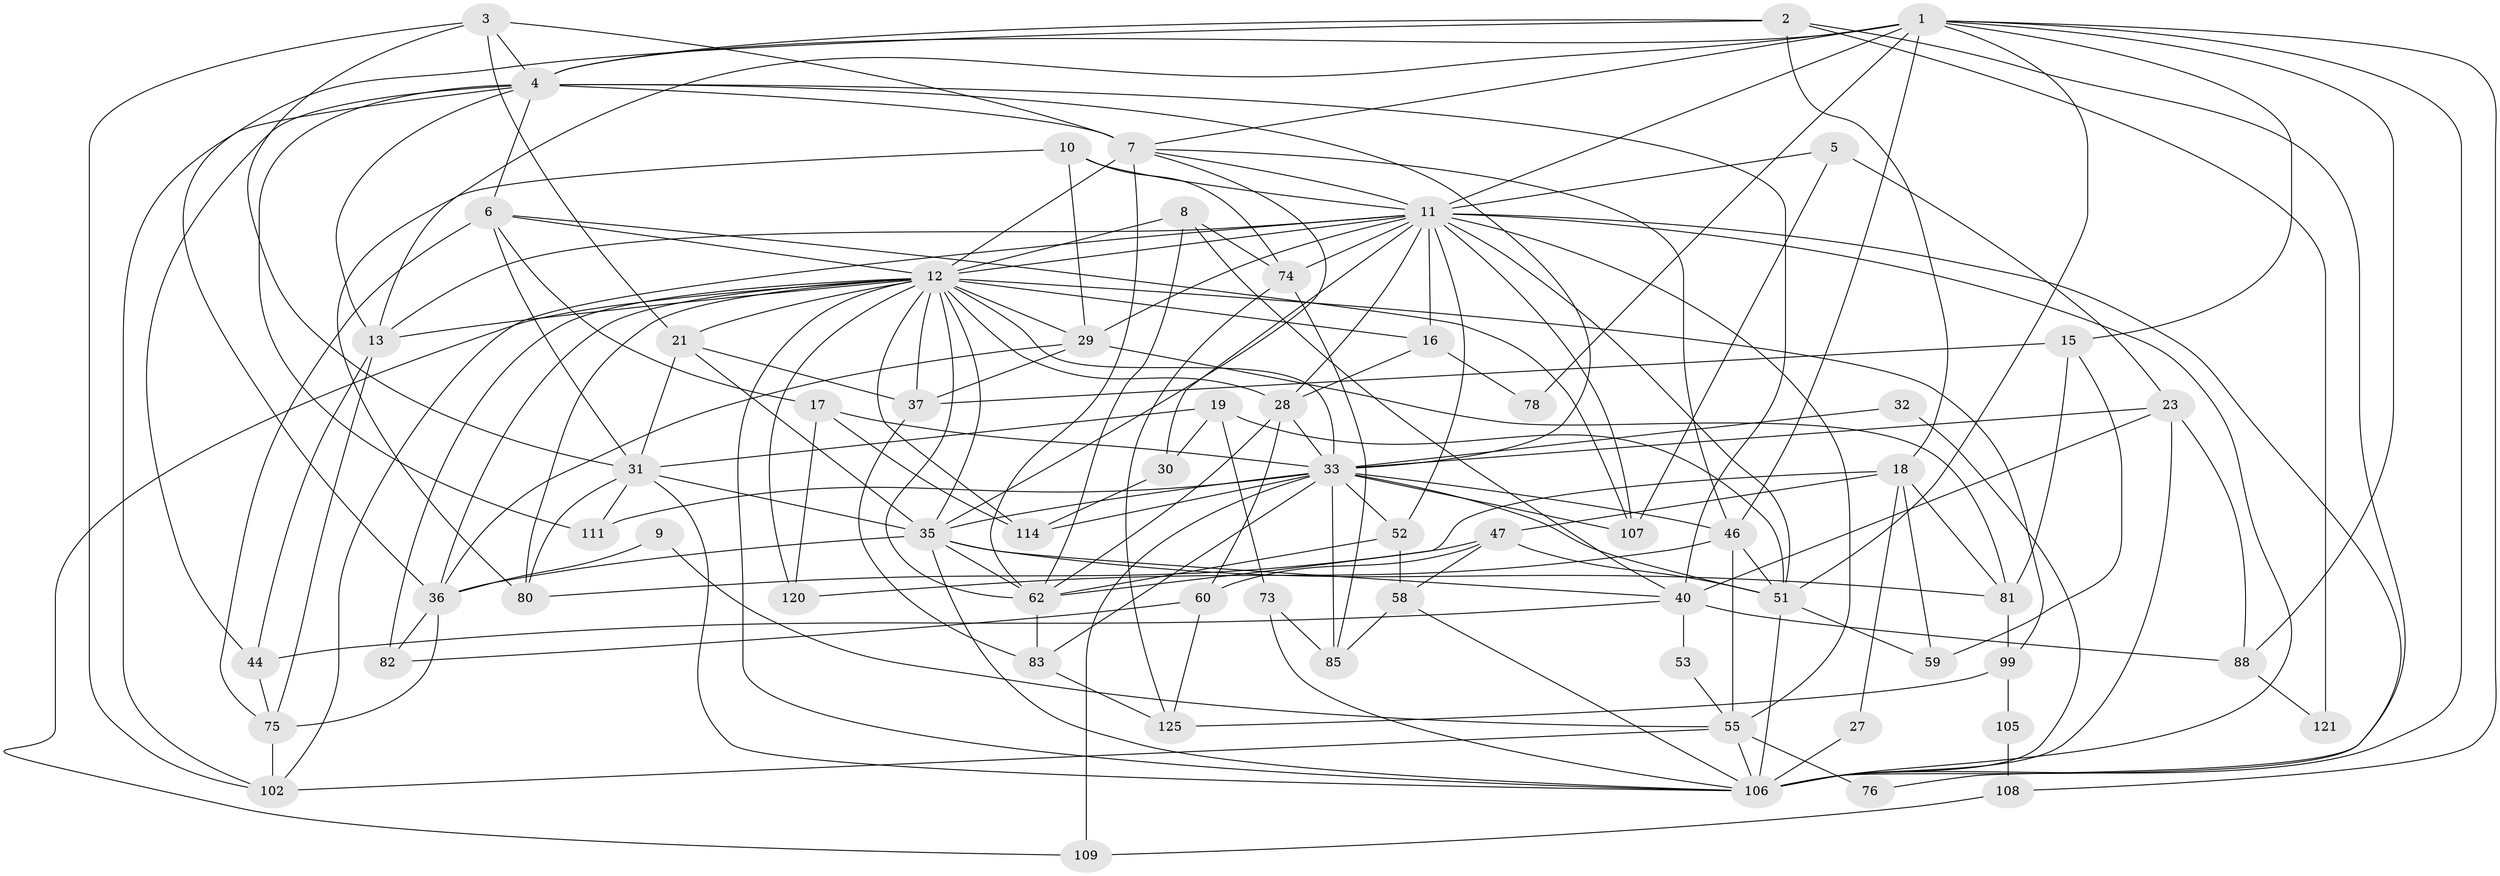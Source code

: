 // original degree distribution, {5: 0.13740458015267176, 4: 0.31297709923664124, 3: 0.2900763358778626, 6: 0.061068702290076333, 2: 0.12213740458015267, 8: 0.030534351145038167, 9: 0.007633587786259542, 7: 0.03816793893129771}
// Generated by graph-tools (version 1.1) at 2025/14/03/09/25 04:14:55]
// undirected, 65 vertices, 177 edges
graph export_dot {
graph [start="1"]
  node [color=gray90,style=filled];
  1 [super="+93+123"];
  2;
  3 [super="+65"];
  4 [super="+38+22"];
  5;
  6 [super="+115"];
  7 [super="+69+41"];
  8 [super="+89+14"];
  9;
  10 [super="+49"];
  11 [super="+26+24"];
  12 [super="+66+50+79+34"];
  13 [super="+25"];
  15;
  16;
  17;
  18 [super="+116"];
  19 [super="+20"];
  21 [super="+129"];
  23 [super="+43"];
  27;
  28 [super="+54"];
  29 [super="+57+68+95"];
  30;
  31 [super="+45"];
  32;
  33 [super="+72+42"];
  35 [super="+39+122"];
  36 [super="+87"];
  37 [super="+124"];
  40 [super="+91"];
  44;
  46 [super="+61"];
  47 [super="+63"];
  51 [super="+96"];
  52 [super="+56"];
  53;
  55 [super="+103"];
  58 [super="+64"];
  59;
  60;
  62 [super="+92"];
  73;
  74 [super="+127"];
  75 [super="+97"];
  76;
  78;
  80 [super="+128"];
  81;
  82;
  83;
  85;
  88;
  99 [super="+130"];
  102;
  105;
  106 [super="+112"];
  107;
  108;
  109;
  111;
  114 [super="+117"];
  120;
  121;
  125;
  1 -- 15;
  1 -- 88;
  1 -- 11;
  1 -- 7;
  1 -- 4;
  1 -- 106;
  1 -- 108;
  1 -- 13;
  1 -- 78;
  1 -- 46;
  1 -- 51;
  2 -- 36;
  2 -- 18;
  2 -- 121;
  2 -- 4;
  2 -- 106;
  3 -- 31;
  3 -- 21;
  3 -- 4;
  3 -- 102;
  3 -- 7;
  4 -- 102;
  4 -- 44;
  4 -- 40;
  4 -- 33;
  4 -- 111;
  4 -- 6;
  4 -- 13;
  4 -- 7;
  5 -- 107;
  5 -- 11 [weight=2];
  5 -- 23;
  6 -- 107;
  6 -- 17;
  6 -- 12;
  6 -- 75;
  6 -- 31;
  7 -- 12 [weight=4];
  7 -- 35;
  7 -- 62;
  7 -- 46;
  7 -- 11;
  8 -- 40;
  8 -- 74;
  8 -- 62;
  8 -- 12 [weight=2];
  9 -- 36;
  9 -- 55;
  10 -- 80;
  10 -- 29 [weight=2];
  10 -- 74;
  10 -- 11;
  11 -- 55;
  11 -- 102;
  11 -- 76;
  11 -- 16;
  11 -- 29;
  11 -- 74;
  11 -- 52;
  11 -- 107;
  11 -- 30;
  11 -- 13 [weight=2];
  11 -- 106;
  11 -- 12;
  11 -- 28;
  11 -- 51;
  12 -- 114;
  12 -- 29;
  12 -- 80;
  12 -- 109;
  12 -- 13 [weight=2];
  12 -- 62;
  12 -- 33 [weight=3];
  12 -- 82 [weight=2];
  12 -- 37 [weight=2];
  12 -- 21;
  12 -- 35;
  12 -- 99;
  12 -- 36;
  12 -- 106 [weight=2];
  12 -- 16;
  12 -- 120;
  12 -- 28;
  13 -- 75;
  13 -- 44;
  15 -- 81;
  15 -- 37;
  15 -- 59;
  16 -- 28;
  16 -- 78;
  17 -- 120;
  17 -- 114;
  17 -- 33;
  18 -- 47;
  18 -- 81;
  18 -- 59;
  18 -- 27;
  18 -- 62;
  19 -- 51;
  19 -- 73;
  19 -- 30;
  19 -- 31;
  21 -- 31;
  21 -- 35;
  21 -- 37;
  23 -- 40;
  23 -- 88;
  23 -- 33;
  23 -- 106;
  27 -- 106;
  28 -- 60;
  28 -- 33;
  28 -- 62;
  29 -- 37;
  29 -- 81;
  29 -- 36;
  30 -- 114;
  31 -- 80;
  31 -- 35;
  31 -- 111;
  31 -- 106;
  32 -- 33;
  32 -- 106;
  33 -- 46;
  33 -- 107;
  33 -- 109;
  33 -- 114;
  33 -- 51 [weight=2];
  33 -- 52;
  33 -- 83;
  33 -- 35;
  33 -- 85;
  33 -- 111;
  35 -- 81;
  35 -- 40;
  35 -- 36;
  35 -- 62;
  35 -- 106;
  36 -- 82;
  36 -- 75;
  37 -- 83;
  40 -- 44;
  40 -- 53;
  40 -- 88;
  44 -- 75;
  46 -- 55;
  46 -- 120;
  46 -- 51;
  47 -- 51;
  47 -- 58;
  47 -- 60;
  47 -- 80;
  51 -- 106;
  51 -- 59;
  52 -- 62;
  52 -- 58 [weight=2];
  53 -- 55;
  55 -- 102;
  55 -- 76;
  55 -- 106;
  58 -- 85;
  58 -- 106;
  60 -- 82;
  60 -- 125;
  62 -- 83;
  73 -- 85;
  73 -- 106;
  74 -- 125;
  74 -- 85;
  75 -- 102;
  81 -- 99;
  83 -- 125;
  88 -- 121;
  99 -- 125;
  99 -- 105;
  105 -- 108;
  108 -- 109;
}
